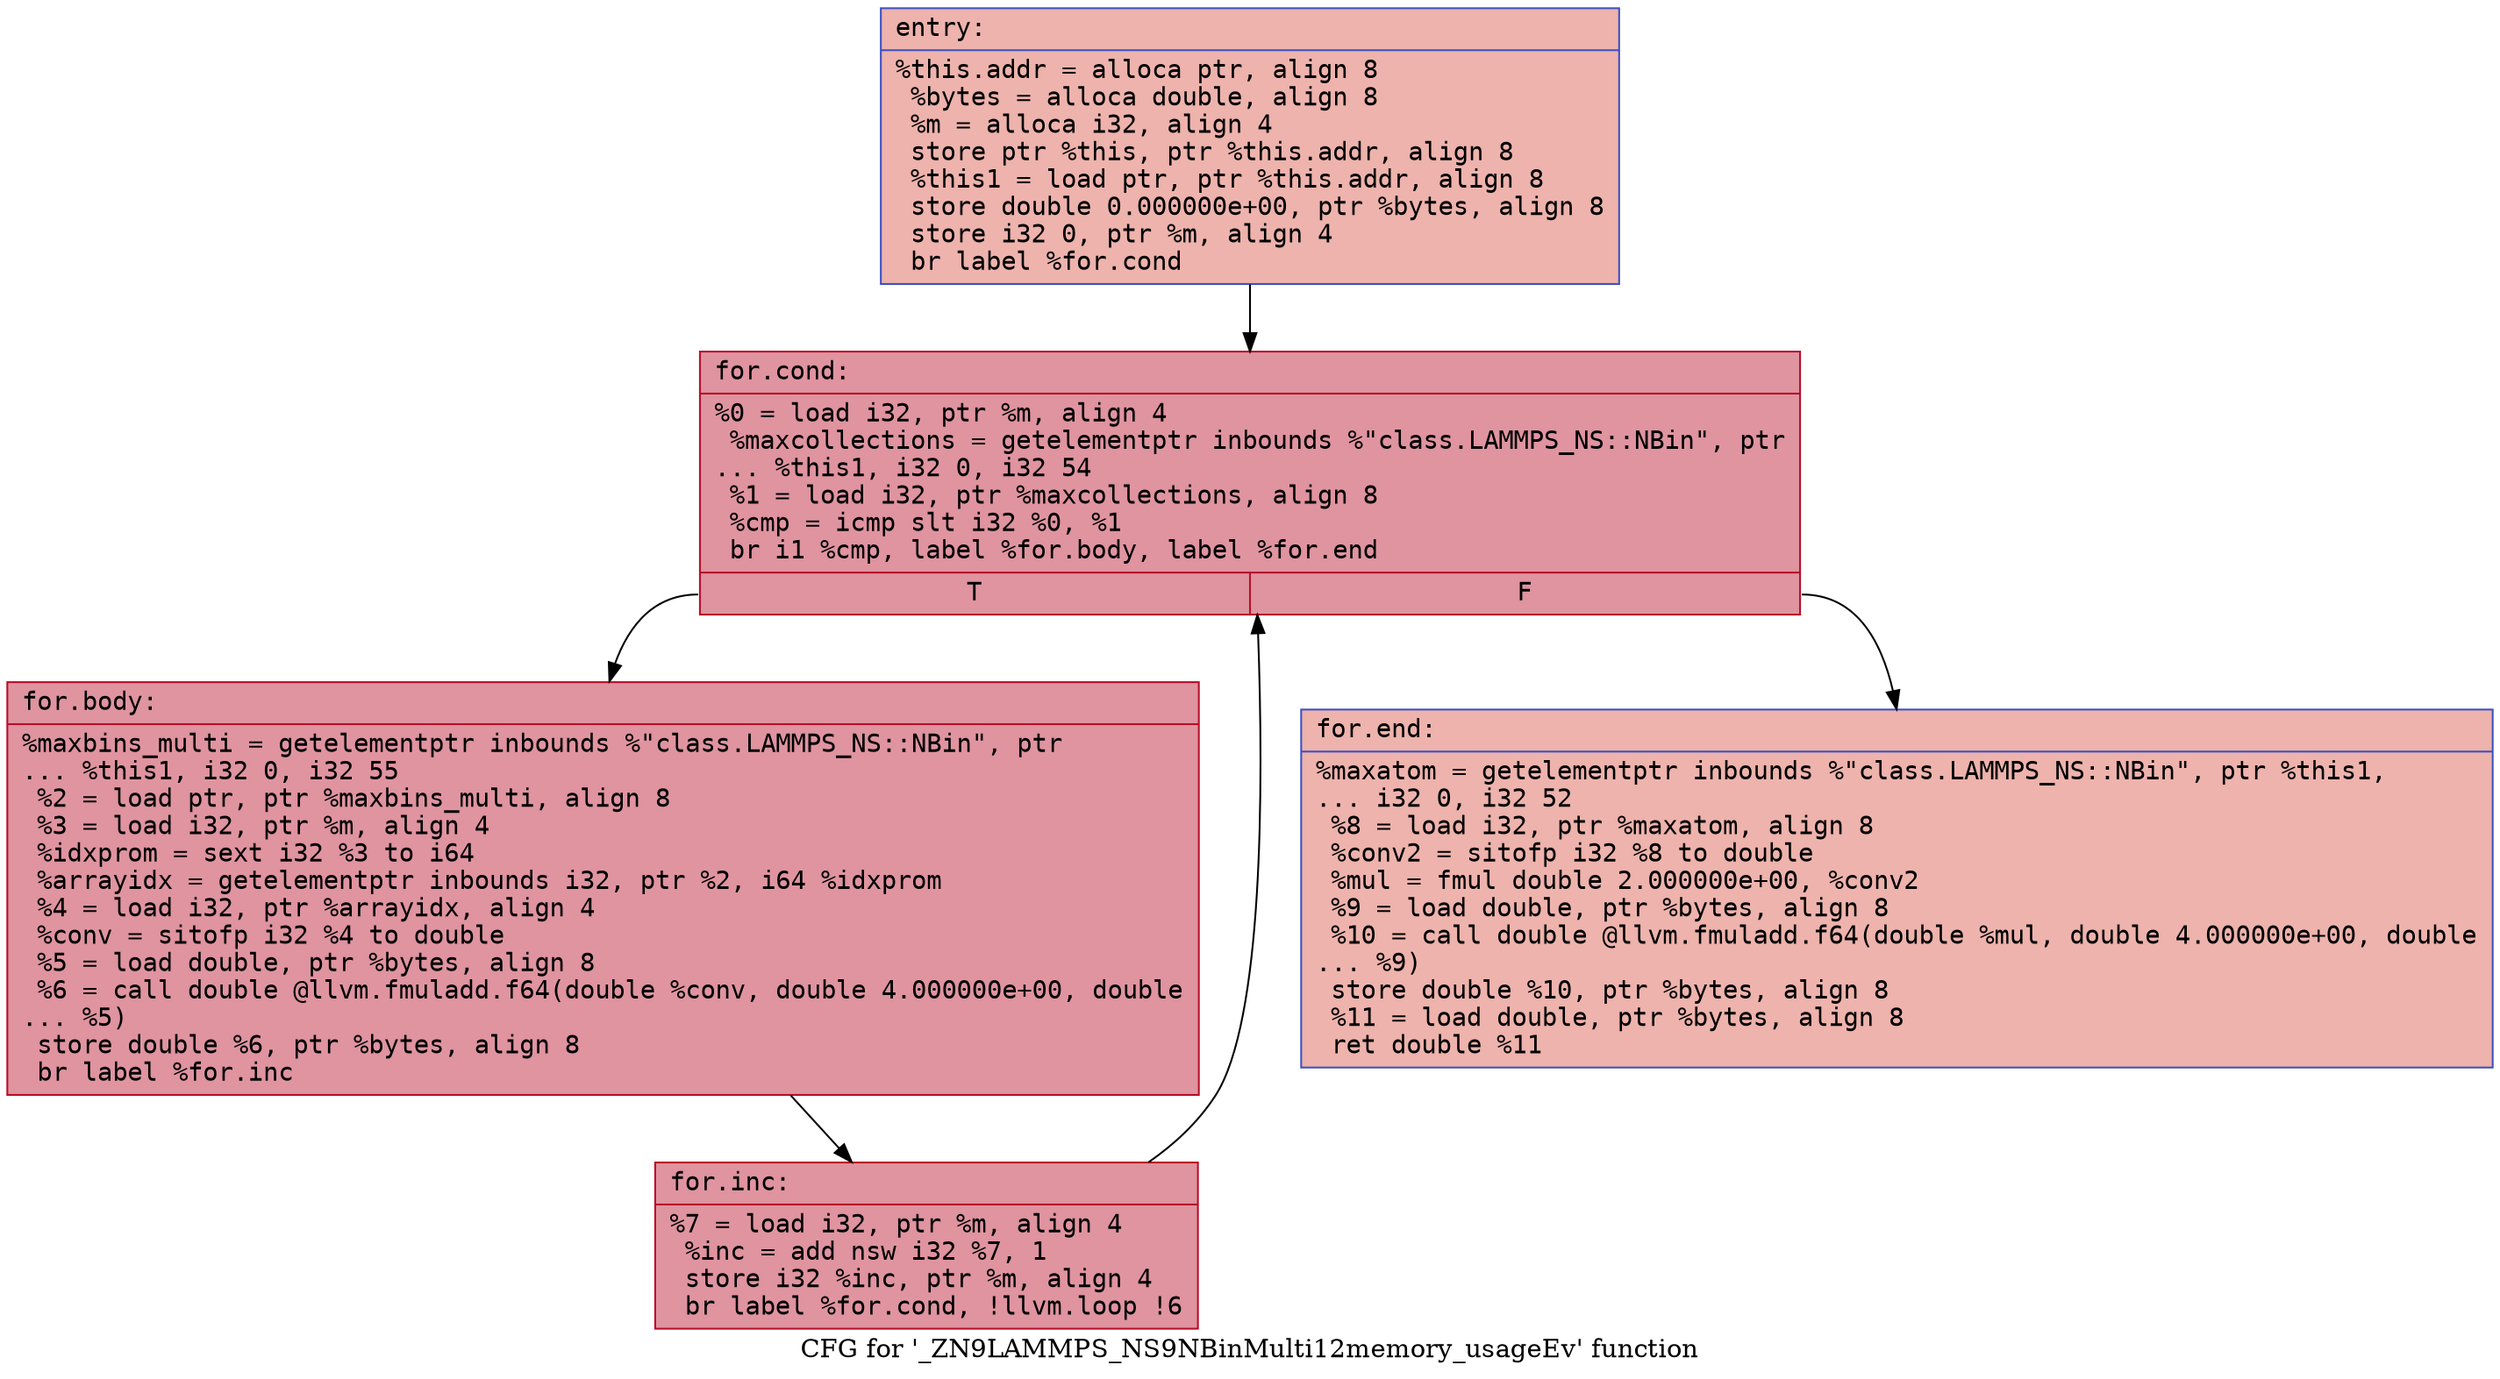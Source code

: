 digraph "CFG for '_ZN9LAMMPS_NS9NBinMulti12memory_usageEv' function" {
	label="CFG for '_ZN9LAMMPS_NS9NBinMulti12memory_usageEv' function";

	Node0x55627228be20 [shape=record,color="#3d50c3ff", style=filled, fillcolor="#d6524470" fontname="Courier",label="{entry:\l|  %this.addr = alloca ptr, align 8\l  %bytes = alloca double, align 8\l  %m = alloca i32, align 4\l  store ptr %this, ptr %this.addr, align 8\l  %this1 = load ptr, ptr %this.addr, align 8\l  store double 0.000000e+00, ptr %bytes, align 8\l  store i32 0, ptr %m, align 4\l  br label %for.cond\l}"];
	Node0x55627228be20 -> Node0x55627228c190[tooltip="entry -> for.cond\nProbability 100.00%" ];
	Node0x55627228c190 [shape=record,color="#b70d28ff", style=filled, fillcolor="#b70d2870" fontname="Courier",label="{for.cond:\l|  %0 = load i32, ptr %m, align 4\l  %maxcollections = getelementptr inbounds %\"class.LAMMPS_NS::NBin\", ptr\l... %this1, i32 0, i32 54\l  %1 = load i32, ptr %maxcollections, align 8\l  %cmp = icmp slt i32 %0, %1\l  br i1 %cmp, label %for.body, label %for.end\l|{<s0>T|<s1>F}}"];
	Node0x55627228c190:s0 -> Node0x55627228c460[tooltip="for.cond -> for.body\nProbability 96.88%" ];
	Node0x55627228c190:s1 -> Node0x55627228c4e0[tooltip="for.cond -> for.end\nProbability 3.12%" ];
	Node0x55627228c460 [shape=record,color="#b70d28ff", style=filled, fillcolor="#b70d2870" fontname="Courier",label="{for.body:\l|  %maxbins_multi = getelementptr inbounds %\"class.LAMMPS_NS::NBin\", ptr\l... %this1, i32 0, i32 55\l  %2 = load ptr, ptr %maxbins_multi, align 8\l  %3 = load i32, ptr %m, align 4\l  %idxprom = sext i32 %3 to i64\l  %arrayidx = getelementptr inbounds i32, ptr %2, i64 %idxprom\l  %4 = load i32, ptr %arrayidx, align 4\l  %conv = sitofp i32 %4 to double\l  %5 = load double, ptr %bytes, align 8\l  %6 = call double @llvm.fmuladd.f64(double %conv, double 4.000000e+00, double\l... %5)\l  store double %6, ptr %bytes, align 8\l  br label %for.inc\l}"];
	Node0x55627228c460 -> Node0x55627228ec80[tooltip="for.body -> for.inc\nProbability 100.00%" ];
	Node0x55627228ec80 [shape=record,color="#b70d28ff", style=filled, fillcolor="#b70d2870" fontname="Courier",label="{for.inc:\l|  %7 = load i32, ptr %m, align 4\l  %inc = add nsw i32 %7, 1\l  store i32 %inc, ptr %m, align 4\l  br label %for.cond, !llvm.loop !6\l}"];
	Node0x55627228ec80 -> Node0x55627228c190[tooltip="for.inc -> for.cond\nProbability 100.00%" ];
	Node0x55627228c4e0 [shape=record,color="#3d50c3ff", style=filled, fillcolor="#d6524470" fontname="Courier",label="{for.end:\l|  %maxatom = getelementptr inbounds %\"class.LAMMPS_NS::NBin\", ptr %this1,\l... i32 0, i32 52\l  %8 = load i32, ptr %maxatom, align 8\l  %conv2 = sitofp i32 %8 to double\l  %mul = fmul double 2.000000e+00, %conv2\l  %9 = load double, ptr %bytes, align 8\l  %10 = call double @llvm.fmuladd.f64(double %mul, double 4.000000e+00, double\l... %9)\l  store double %10, ptr %bytes, align 8\l  %11 = load double, ptr %bytes, align 8\l  ret double %11\l}"];
}
